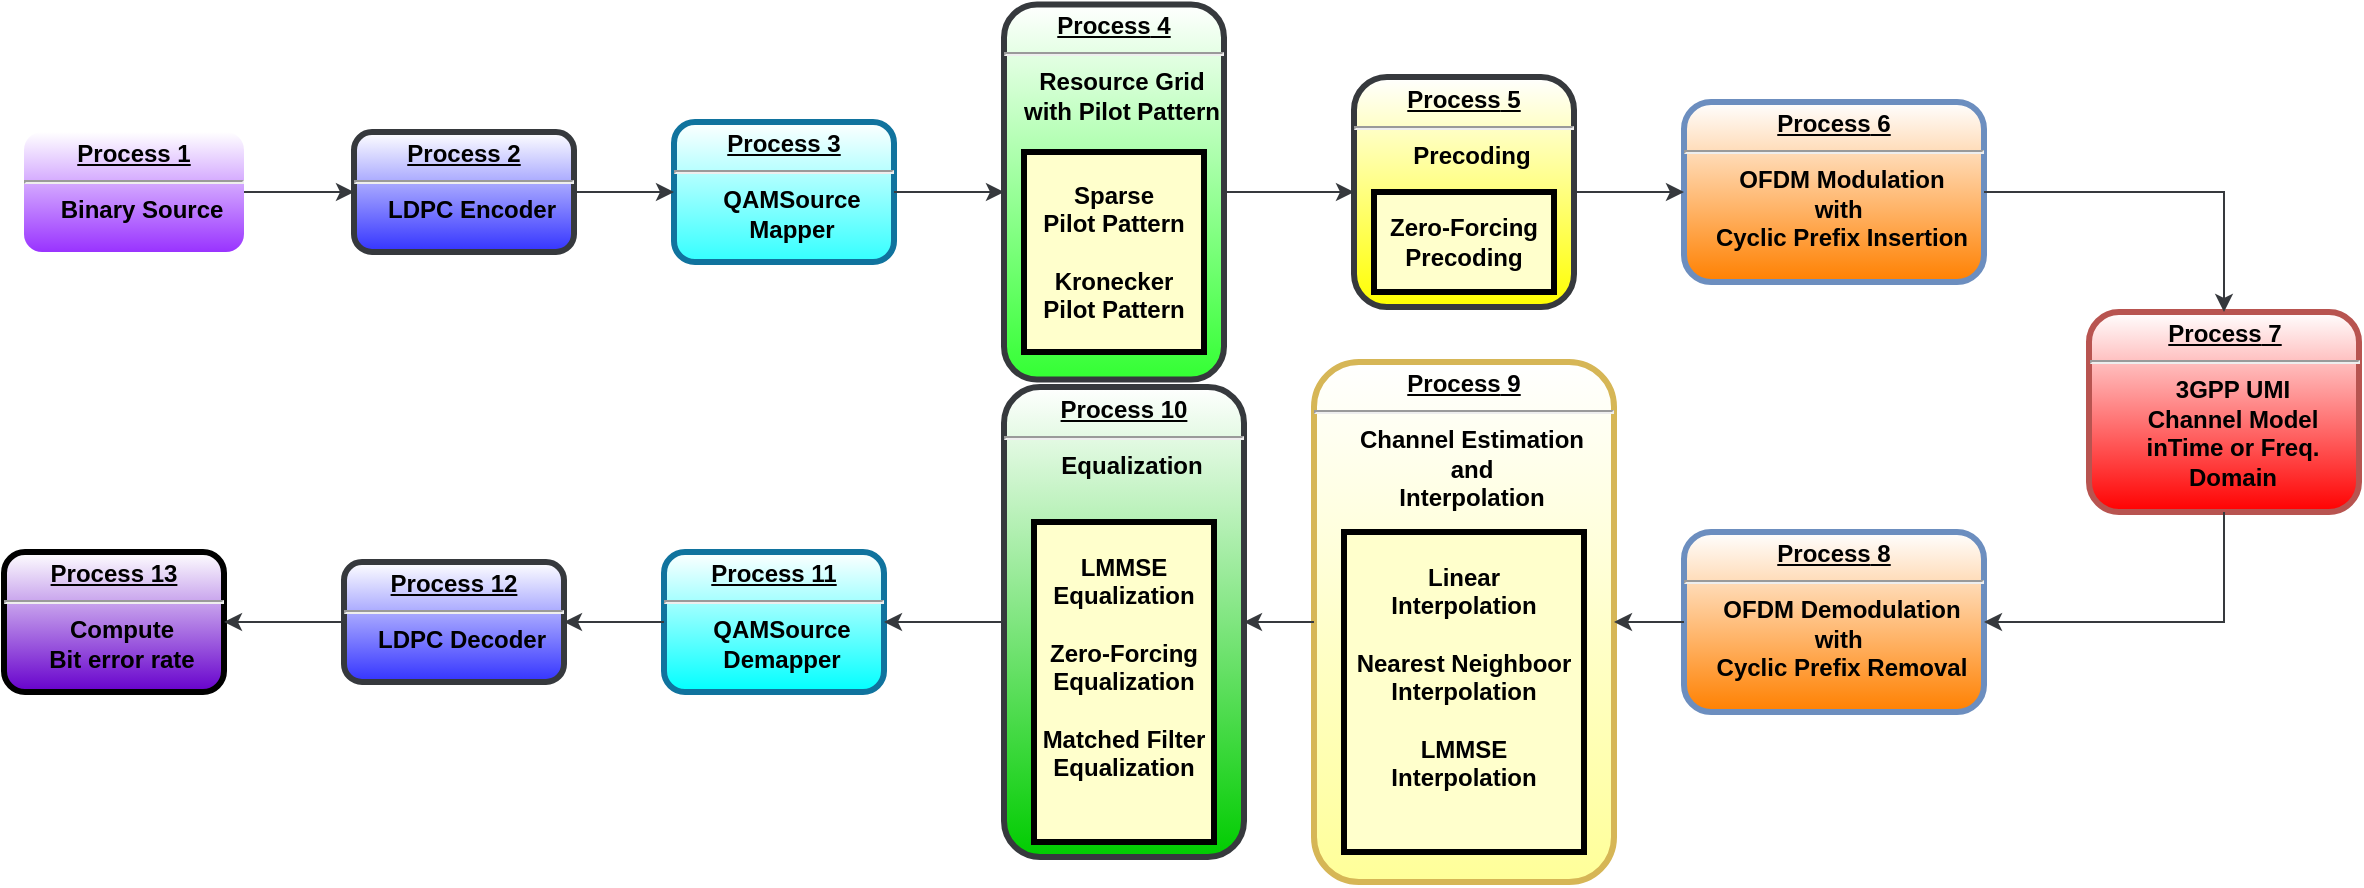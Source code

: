 <mxfile version="22.0.3" type="device">
  <diagram name="第 1 页" id="iQ_wXiKaNDX3RYEYrd9s">
    <mxGraphModel dx="1219" dy="826" grid="1" gridSize="10" guides="1" tooltips="1" connect="1" arrows="1" fold="1" page="1" pageScale="1" pageWidth="827" pageHeight="1169" math="0" shadow="0">
      <root>
        <mxCell id="0" />
        <mxCell id="1" parent="0" />
        <mxCell id="3m9YAXSwYx-eFmJC6tCh-1" value="&lt;p style=&quot;margin: 0px; margin-top: 4px; text-align: center; text-decoration: underline;&quot;&gt;&lt;strong&gt;Process 1&lt;br&gt;&lt;/strong&gt;&lt;/p&gt;&lt;hr&gt;&lt;p style=&quot;margin: 0px; margin-left: 8px;&quot;&gt;Binary&amp;nbsp;&lt;span style=&quot;background-color: initial;&quot;&gt;Source&lt;/span&gt;&lt;/p&gt;" style="verticalAlign=middle;align=center;overflow=fill;fontSize=12;fontFamily=Helvetica;html=1;rounded=1;fontStyle=1;strokeWidth=3;gradientColor=#9933FF;strokeColor=none;" vertex="1" parent="1">
          <mxGeometry x="100" y="150" width="110" height="60" as="geometry" />
        </mxCell>
        <mxCell id="3m9YAXSwYx-eFmJC6tCh-2" value="&lt;p style=&quot;margin: 0px; margin-top: 4px; text-align: center; text-decoration: underline;&quot;&gt;&lt;strong&gt;Process 13&lt;br&gt;&lt;/strong&gt;&lt;/p&gt;&lt;hr&gt;&lt;p style=&quot;margin: 0px; margin-left: 8px;&quot;&gt;Compute&lt;/p&gt;&lt;p style=&quot;margin: 0px; margin-left: 8px;&quot;&gt;Bit error rate&lt;/p&gt;" style="verticalAlign=middle;align=center;overflow=fill;fontSize=12;fontFamily=Helvetica;html=1;rounded=1;fontStyle=1;strokeWidth=3;gradientColor=#6600CC;" vertex="1" parent="1">
          <mxGeometry x="90" y="360" width="110" height="70" as="geometry" />
        </mxCell>
        <mxCell id="3m9YAXSwYx-eFmJC6tCh-3" value="&lt;p style=&quot;margin: 0px; margin-top: 4px; text-align: center; text-decoration: underline;&quot;&gt;&lt;strong&gt;Process 2&lt;br&gt;&lt;/strong&gt;&lt;/p&gt;&lt;hr&gt;&lt;p style=&quot;margin: 0px; margin-left: 8px;&quot;&gt;LDPC Encoder&lt;/p&gt;" style="verticalAlign=middle;align=center;overflow=fill;fontSize=12;fontFamily=Helvetica;html=1;rounded=1;fontStyle=1;strokeWidth=3;fillColor=#FFFFFF;strokeColor=#36393d;gradientColor=#3333FF;" vertex="1" parent="1">
          <mxGeometry x="265" y="150" width="110" height="60" as="geometry" />
        </mxCell>
        <mxCell id="3m9YAXSwYx-eFmJC6tCh-4" value="&lt;p style=&quot;margin: 0px; margin-top: 4px; text-align: center; text-decoration: underline;&quot;&gt;&lt;strong&gt;Process 12&lt;br&gt;&lt;/strong&gt;&lt;/p&gt;&lt;hr&gt;&lt;p style=&quot;margin: 0px; margin-left: 8px;&quot;&gt;LDPC Decoder&lt;/p&gt;" style="verticalAlign=middle;align=center;overflow=fill;fontSize=12;fontFamily=Helvetica;html=1;rounded=1;fontStyle=1;strokeWidth=3;fillColor=#FFFFFF;strokeColor=#36393d;gradientColor=#3333FF;" vertex="1" parent="1">
          <mxGeometry x="260" y="365" width="110" height="60" as="geometry" />
        </mxCell>
        <mxCell id="3m9YAXSwYx-eFmJC6tCh-5" value="&lt;p style=&quot;margin: 0px; margin-top: 4px; text-align: center; text-decoration: underline;&quot;&gt;&lt;strong&gt;Process 3&lt;br&gt;&lt;/strong&gt;&lt;/p&gt;&lt;hr&gt;&lt;p style=&quot;margin: 0px; margin-left: 8px;&quot;&gt;QAM&lt;span style=&quot;background-color: initial;&quot;&gt;Source&lt;/span&gt;&lt;/p&gt;&lt;p style=&quot;margin: 0px; margin-left: 8px;&quot;&gt;&lt;span style=&quot;background-color: initial;&quot;&gt;Mapper&lt;/span&gt;&lt;/p&gt;" style="verticalAlign=middle;align=center;overflow=fill;fontSize=12;fontFamily=Helvetica;html=1;rounded=1;fontStyle=1;strokeWidth=3;fillColor=#FFFFFF;strokeColor=#10739e;gradientColor=#33FFFF;" vertex="1" parent="1">
          <mxGeometry x="425" y="145" width="110" height="70" as="geometry" />
        </mxCell>
        <mxCell id="3m9YAXSwYx-eFmJC6tCh-6" value="&lt;p style=&quot;margin: 0px; margin-top: 4px; text-align: center; text-decoration: underline;&quot;&gt;&lt;strong&gt;Process 11&lt;br&gt;&lt;/strong&gt;&lt;/p&gt;&lt;hr&gt;&lt;p style=&quot;margin: 0px; margin-left: 8px;&quot;&gt;QAM&lt;span style=&quot;background-color: initial;&quot;&gt;Source&lt;/span&gt;&lt;/p&gt;&lt;p style=&quot;margin: 0px; margin-left: 8px;&quot;&gt;&lt;span style=&quot;background-color: initial;&quot;&gt;Demapper&lt;/span&gt;&lt;/p&gt;" style="verticalAlign=middle;align=center;overflow=fill;fontSize=12;fontFamily=Helvetica;html=1;rounded=1;fontStyle=1;strokeWidth=3;fillColor=#FFFFFF;strokeColor=#10739e;gradientColor=#00FFFF;" vertex="1" parent="1">
          <mxGeometry x="420" y="360" width="110" height="70" as="geometry" />
        </mxCell>
        <mxCell id="3m9YAXSwYx-eFmJC6tCh-7" value="&lt;p style=&quot;margin: 0px; margin-top: 4px; text-align: center; text-decoration: underline;&quot;&gt;&lt;strong&gt;&lt;strong&gt;Process&lt;/strong&gt; 4&lt;br&gt;&lt;/strong&gt;&lt;/p&gt;&lt;hr&gt;&lt;p style=&quot;margin: 0px; margin-left: 8px;&quot;&gt;Resource Grid&lt;/p&gt;&lt;p style=&quot;margin: 0px; margin-left: 8px;&quot;&gt;with Pilot Pattern&lt;/p&gt;" style="verticalAlign=middle;align=center;overflow=fill;fontSize=12;fontFamily=Helvetica;html=1;rounded=1;fontStyle=1;strokeWidth=3;fillColor=#FFFFFF;strokeColor=#36393d;gradientColor=#33FF33;" vertex="1" parent="1">
          <mxGeometry x="590" y="86.25" width="110" height="187.5" as="geometry" />
        </mxCell>
        <mxCell id="3m9YAXSwYx-eFmJC6tCh-8" style="edgeStyle=orthogonalEdgeStyle;rounded=0;orthogonalLoop=1;jettySize=auto;html=1;exitX=0.5;exitY=1;exitDx=0;exitDy=0;fillColor=#cdeb8b;strokeColor=#36393d;" edge="1" parent="1" source="3m9YAXSwYx-eFmJC6tCh-7" target="3m9YAXSwYx-eFmJC6tCh-7">
          <mxGeometry relative="1" as="geometry" />
        </mxCell>
        <mxCell id="3m9YAXSwYx-eFmJC6tCh-9" value="&lt;p style=&quot;margin: 0px; margin-top: 4px; text-align: center; text-decoration: underline;&quot;&gt;&lt;strong&gt;&lt;strong&gt;Process&lt;/strong&gt;&amp;nbsp;10&lt;br&gt;&lt;/strong&gt;&lt;/p&gt;&lt;hr&gt;&lt;p style=&quot;margin: 0px; margin-left: 8px;&quot;&gt;Equalization&lt;/p&gt;" style="verticalAlign=middle;align=center;overflow=fill;fontSize=12;fontFamily=Helvetica;html=1;rounded=1;fontStyle=1;strokeWidth=3;fillColor=#FFFFFF;strokeColor=#36393d;gradientColor=#00CC00;" vertex="1" parent="1">
          <mxGeometry x="590" y="277.5" width="120" height="235" as="geometry" />
        </mxCell>
        <mxCell id="3m9YAXSwYx-eFmJC6tCh-10" value="Sparse&#xa;Pilot Pattern&#xa;&#xa;Kronecker&#xa;Pilot Pattern" style="whiteSpace=wrap;align=center;verticalAlign=middle;fontStyle=1;strokeWidth=3;fillColor=#FFFFCC" vertex="1" parent="1">
          <mxGeometry x="600" y="160" width="90" height="100" as="geometry" />
        </mxCell>
        <mxCell id="3m9YAXSwYx-eFmJC6tCh-11" value="LMMSE&#xa;Equalization&#xa;&#xa;Zero-Forcing&#xa;Equalization&#xa;&#xa;Matched Filter&#xa;Equalization&#xa;" style="whiteSpace=wrap;align=center;verticalAlign=middle;fontStyle=1;strokeWidth=3;fillColor=#FFFFCC" vertex="1" parent="1">
          <mxGeometry x="605" y="345" width="90" height="160" as="geometry" />
        </mxCell>
        <mxCell id="3m9YAXSwYx-eFmJC6tCh-12" value="&lt;p style=&quot;margin: 0px; margin-top: 4px; text-align: center; text-decoration: underline;&quot;&gt;&lt;strong&gt;&lt;strong&gt;Process&lt;/strong&gt; 5&lt;br&gt;&lt;/strong&gt;&lt;/p&gt;&lt;hr&gt;&lt;p style=&quot;margin: 0px; margin-left: 8px;&quot;&gt;Precoding&lt;/p&gt;" style="verticalAlign=middle;align=center;overflow=fill;fontSize=12;fontFamily=Helvetica;html=1;rounded=1;fontStyle=1;strokeWidth=3;fillColor=#FFFFFF;strokeColor=#36393d;gradientColor=#FFFF00;" vertex="1" parent="1">
          <mxGeometry x="765" y="122.5" width="110" height="115" as="geometry" />
        </mxCell>
        <mxCell id="3m9YAXSwYx-eFmJC6tCh-13" value="&lt;p style=&quot;margin: 0px; margin-top: 4px; text-align: center; text-decoration: underline;&quot;&gt;&lt;strong&gt;&lt;strong&gt;Process&lt;/strong&gt;&amp;nbsp;9&lt;br&gt;&lt;/strong&gt;&lt;/p&gt;&lt;hr&gt;&lt;p style=&quot;margin: 0px; margin-left: 8px;&quot;&gt;Channel Estimation&lt;/p&gt;&lt;p style=&quot;margin: 0px; margin-left: 8px;&quot;&gt;and&lt;/p&gt;&lt;p style=&quot;margin: 0px; margin-left: 8px;&quot;&gt;Interpolation&lt;/p&gt;" style="verticalAlign=middle;align=center;overflow=fill;fontSize=12;fontFamily=Helvetica;html=1;rounded=1;fontStyle=1;strokeWidth=3;fillColor=#FFFFFF;strokeColor=#d6b656;gradientColor=#FFFF99;" vertex="1" parent="1">
          <mxGeometry x="745" y="265" width="150" height="260" as="geometry" />
        </mxCell>
        <mxCell id="3m9YAXSwYx-eFmJC6tCh-14" value="&#xa;&#xa;Zero-Forcing&#xa;Precoding&#xa;&#xa;" style="whiteSpace=wrap;align=center;verticalAlign=middle;fontStyle=1;strokeWidth=3;fillColor=#FFFFCC" vertex="1" parent="1">
          <mxGeometry x="775" y="180" width="90" height="50" as="geometry" />
        </mxCell>
        <mxCell id="3m9YAXSwYx-eFmJC6tCh-15" value="Linear&#xa;Interpolation&#xa;&#xa;Nearest Neighboor&#xa;Interpolation&#xa;&#xa;LMMSE&#xa;Interpolation&#xa;" style="whiteSpace=wrap;align=center;verticalAlign=middle;fontStyle=1;strokeWidth=3;fillColor=#FFFFCC" vertex="1" parent="1">
          <mxGeometry x="760" y="350" width="120" height="160" as="geometry" />
        </mxCell>
        <mxCell id="3m9YAXSwYx-eFmJC6tCh-16" value="&lt;p style=&quot;margin: 0px; margin-top: 4px; text-align: center; text-decoration: underline;&quot;&gt;&lt;strong&gt;&lt;strong&gt;Process&lt;/strong&gt; 6&lt;br&gt;&lt;/strong&gt;&lt;/p&gt;&lt;hr&gt;&lt;p style=&quot;margin: 0px; margin-left: 8px;&quot;&gt;OFDM Modulation&lt;/p&gt;&lt;p style=&quot;margin: 0px; margin-left: 8px;&quot;&gt;with&amp;nbsp;&lt;/p&gt;&lt;p style=&quot;margin: 0px; margin-left: 8px;&quot;&gt;Cyclic Prefix Insertion&lt;/p&gt;" style="verticalAlign=middle;align=center;overflow=fill;fontSize=12;fontFamily=Helvetica;html=1;rounded=1;fontStyle=1;strokeWidth=3;fillColor=#FFFFFF;strokeColor=#6c8ebf;gradientColor=#FF8000;" vertex="1" parent="1">
          <mxGeometry x="930" y="135" width="150" height="90" as="geometry" />
        </mxCell>
        <mxCell id="3m9YAXSwYx-eFmJC6tCh-17" value="&lt;p style=&quot;margin: 0px; margin-top: 4px; text-align: center; text-decoration: underline;&quot;&gt;&lt;strong&gt;&lt;strong&gt;Process&lt;/strong&gt;&amp;nbsp;8&lt;br&gt;&lt;/strong&gt;&lt;/p&gt;&lt;hr&gt;&lt;p style=&quot;margin: 0px; margin-left: 8px;&quot;&gt;OFDM Demodulation&lt;/p&gt;&lt;p style=&quot;margin: 0px; margin-left: 8px;&quot;&gt;with&amp;nbsp;&lt;/p&gt;&lt;p style=&quot;margin: 0px; margin-left: 8px;&quot;&gt;Cyclic Prefix Removal&lt;/p&gt;" style="verticalAlign=middle;align=center;overflow=fill;fontSize=12;fontFamily=Helvetica;html=1;rounded=1;fontStyle=1;strokeWidth=3;fillColor=#FFFFFF;strokeColor=#6c8ebf;gradientColor=#FF8000;" vertex="1" parent="1">
          <mxGeometry x="930" y="350" width="150" height="90" as="geometry" />
        </mxCell>
        <mxCell id="3m9YAXSwYx-eFmJC6tCh-18" value="&lt;p style=&quot;margin: 0px; margin-top: 4px; text-align: center; text-decoration: underline;&quot;&gt;&lt;strong&gt;&lt;strong&gt;Process&lt;/strong&gt; 7&lt;br&gt;&lt;/strong&gt;&lt;/p&gt;&lt;hr&gt;&lt;p style=&quot;margin: 0px; margin-left: 8px;&quot;&gt;3GPP UMI&lt;/p&gt;&lt;p style=&quot;margin: 0px; margin-left: 8px;&quot;&gt;Channel Model&lt;/p&gt;&lt;p style=&quot;margin: 0px; margin-left: 8px;&quot;&gt;inTime or Freq.&lt;/p&gt;&lt;p style=&quot;margin: 0px; margin-left: 8px;&quot;&gt;Domain&lt;/p&gt;" style="verticalAlign=middle;align=center;overflow=fill;fontSize=12;fontFamily=Helvetica;html=1;rounded=1;fontStyle=1;strokeWidth=3;fillColor=#FFFFFF;strokeColor=#b85450;gradientColor=#FF0000;" vertex="1" parent="1">
          <mxGeometry x="1132.5" y="240" width="135" height="100" as="geometry" />
        </mxCell>
        <mxCell id="3m9YAXSwYx-eFmJC6tCh-19" style="edgeStyle=orthogonalEdgeStyle;rounded=0;orthogonalLoop=1;jettySize=auto;html=1;exitX=1;exitY=0.5;exitDx=0;exitDy=0;entryX=0;entryY=0.5;entryDx=0;entryDy=0;fillColor=#cdeb8b;strokeColor=#36393d;" edge="1" parent="1" source="3m9YAXSwYx-eFmJC6tCh-1" target="3m9YAXSwYx-eFmJC6tCh-3">
          <mxGeometry relative="1" as="geometry" />
        </mxCell>
        <mxCell id="3m9YAXSwYx-eFmJC6tCh-20" style="edgeStyle=orthogonalEdgeStyle;rounded=0;orthogonalLoop=1;jettySize=auto;html=1;exitX=1;exitY=0.5;exitDx=0;exitDy=0;entryX=0;entryY=0.5;entryDx=0;entryDy=0;fillColor=#cdeb8b;strokeColor=#36393d;" edge="1" parent="1" source="3m9YAXSwYx-eFmJC6tCh-3" target="3m9YAXSwYx-eFmJC6tCh-5">
          <mxGeometry relative="1" as="geometry" />
        </mxCell>
        <mxCell id="3m9YAXSwYx-eFmJC6tCh-21" style="edgeStyle=orthogonalEdgeStyle;rounded=0;orthogonalLoop=1;jettySize=auto;html=1;exitX=1;exitY=0.5;exitDx=0;exitDy=0;entryX=0;entryY=0.5;entryDx=0;entryDy=0;fillColor=#cdeb8b;strokeColor=#36393d;" edge="1" parent="1" source="3m9YAXSwYx-eFmJC6tCh-5" target="3m9YAXSwYx-eFmJC6tCh-7">
          <mxGeometry relative="1" as="geometry" />
        </mxCell>
        <mxCell id="3m9YAXSwYx-eFmJC6tCh-22" style="edgeStyle=orthogonalEdgeStyle;rounded=0;orthogonalLoop=1;jettySize=auto;html=1;exitX=1;exitY=0.5;exitDx=0;exitDy=0;entryX=0;entryY=0.5;entryDx=0;entryDy=0;fillColor=#cdeb8b;strokeColor=#36393d;" edge="1" parent="1" source="3m9YAXSwYx-eFmJC6tCh-7" target="3m9YAXSwYx-eFmJC6tCh-12">
          <mxGeometry relative="1" as="geometry" />
        </mxCell>
        <mxCell id="3m9YAXSwYx-eFmJC6tCh-23" style="edgeStyle=orthogonalEdgeStyle;rounded=0;orthogonalLoop=1;jettySize=auto;html=1;exitX=1;exitY=0.5;exitDx=0;exitDy=0;entryX=0;entryY=0.5;entryDx=0;entryDy=0;fillColor=#cdeb8b;strokeColor=#36393d;" edge="1" parent="1" source="3m9YAXSwYx-eFmJC6tCh-12" target="3m9YAXSwYx-eFmJC6tCh-16">
          <mxGeometry relative="1" as="geometry" />
        </mxCell>
        <mxCell id="3m9YAXSwYx-eFmJC6tCh-24" style="edgeStyle=orthogonalEdgeStyle;rounded=0;orthogonalLoop=1;jettySize=auto;html=1;exitX=1;exitY=0.5;exitDx=0;exitDy=0;entryX=0.5;entryY=0;entryDx=0;entryDy=0;fillColor=#cdeb8b;strokeColor=#36393d;" edge="1" parent="1" source="3m9YAXSwYx-eFmJC6tCh-16" target="3m9YAXSwYx-eFmJC6tCh-18">
          <mxGeometry relative="1" as="geometry" />
        </mxCell>
        <mxCell id="3m9YAXSwYx-eFmJC6tCh-25" style="edgeStyle=orthogonalEdgeStyle;rounded=0;orthogonalLoop=1;jettySize=auto;html=1;exitX=0.5;exitY=1;exitDx=0;exitDy=0;entryX=1;entryY=0.5;entryDx=0;entryDy=0;fillColor=#cdeb8b;strokeColor=#36393d;" edge="1" parent="1" source="3m9YAXSwYx-eFmJC6tCh-18" target="3m9YAXSwYx-eFmJC6tCh-17">
          <mxGeometry relative="1" as="geometry" />
        </mxCell>
        <mxCell id="3m9YAXSwYx-eFmJC6tCh-26" style="edgeStyle=orthogonalEdgeStyle;rounded=0;orthogonalLoop=1;jettySize=auto;html=1;exitX=0;exitY=0.5;exitDx=0;exitDy=0;entryX=1;entryY=0.5;entryDx=0;entryDy=0;fillColor=#cdeb8b;strokeColor=#36393d;" edge="1" parent="1" source="3m9YAXSwYx-eFmJC6tCh-17" target="3m9YAXSwYx-eFmJC6tCh-13">
          <mxGeometry relative="1" as="geometry" />
        </mxCell>
        <mxCell id="3m9YAXSwYx-eFmJC6tCh-27" style="edgeStyle=orthogonalEdgeStyle;rounded=0;orthogonalLoop=1;jettySize=auto;html=1;exitX=0;exitY=0.5;exitDx=0;exitDy=0;entryX=1;entryY=0.5;entryDx=0;entryDy=0;fillColor=#cdeb8b;strokeColor=#36393d;" edge="1" parent="1" source="3m9YAXSwYx-eFmJC6tCh-13" target="3m9YAXSwYx-eFmJC6tCh-9">
          <mxGeometry relative="1" as="geometry" />
        </mxCell>
        <mxCell id="3m9YAXSwYx-eFmJC6tCh-28" style="edgeStyle=orthogonalEdgeStyle;rounded=0;orthogonalLoop=1;jettySize=auto;html=1;exitX=0;exitY=0.5;exitDx=0;exitDy=0;entryX=1;entryY=0.5;entryDx=0;entryDy=0;fillColor=#cdeb8b;strokeColor=#36393d;" edge="1" parent="1" source="3m9YAXSwYx-eFmJC6tCh-9" target="3m9YAXSwYx-eFmJC6tCh-6">
          <mxGeometry relative="1" as="geometry" />
        </mxCell>
        <mxCell id="3m9YAXSwYx-eFmJC6tCh-29" style="edgeStyle=orthogonalEdgeStyle;rounded=0;orthogonalLoop=1;jettySize=auto;html=1;exitX=0;exitY=0.5;exitDx=0;exitDy=0;entryX=1;entryY=0.5;entryDx=0;entryDy=0;fillColor=#cdeb8b;strokeColor=#36393d;" edge="1" parent="1" source="3m9YAXSwYx-eFmJC6tCh-6" target="3m9YAXSwYx-eFmJC6tCh-4">
          <mxGeometry relative="1" as="geometry" />
        </mxCell>
        <mxCell id="3m9YAXSwYx-eFmJC6tCh-30" style="edgeStyle=orthogonalEdgeStyle;rounded=0;orthogonalLoop=1;jettySize=auto;html=1;exitX=0;exitY=0.5;exitDx=0;exitDy=0;entryX=1;entryY=0.5;entryDx=0;entryDy=0;fillColor=#cdeb8b;strokeColor=#36393d;" edge="1" parent="1" source="3m9YAXSwYx-eFmJC6tCh-4" target="3m9YAXSwYx-eFmJC6tCh-2">
          <mxGeometry relative="1" as="geometry" />
        </mxCell>
      </root>
    </mxGraphModel>
  </diagram>
</mxfile>
